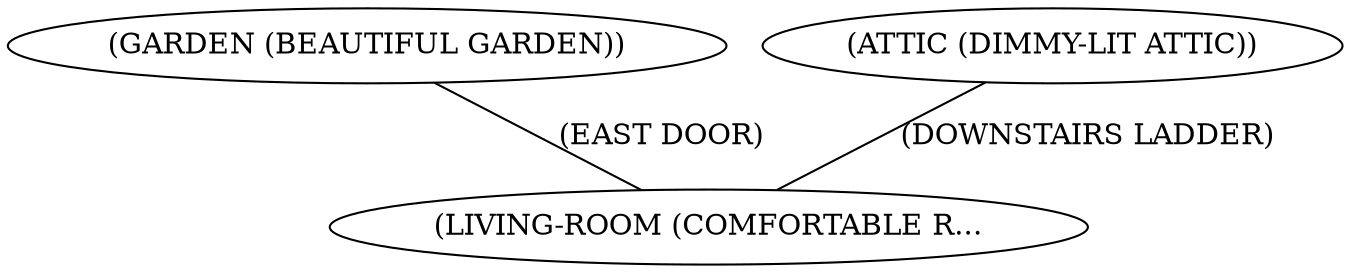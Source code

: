 graph{
LIVING_ROOM[label="(LIVING-ROOM (COMFORTABLE R..."];
GARDEN[label="(GARDEN (BEAUTIFUL GARDEN))"];
ATTIC[label="(ATTIC (DIMMY-LIT ATTIC))"];
GARDEN--LIVING_ROOM[label="(EAST DOOR)"];
ATTIC--LIVING_ROOM[label="(DOWNSTAIRS LADDER)"];}